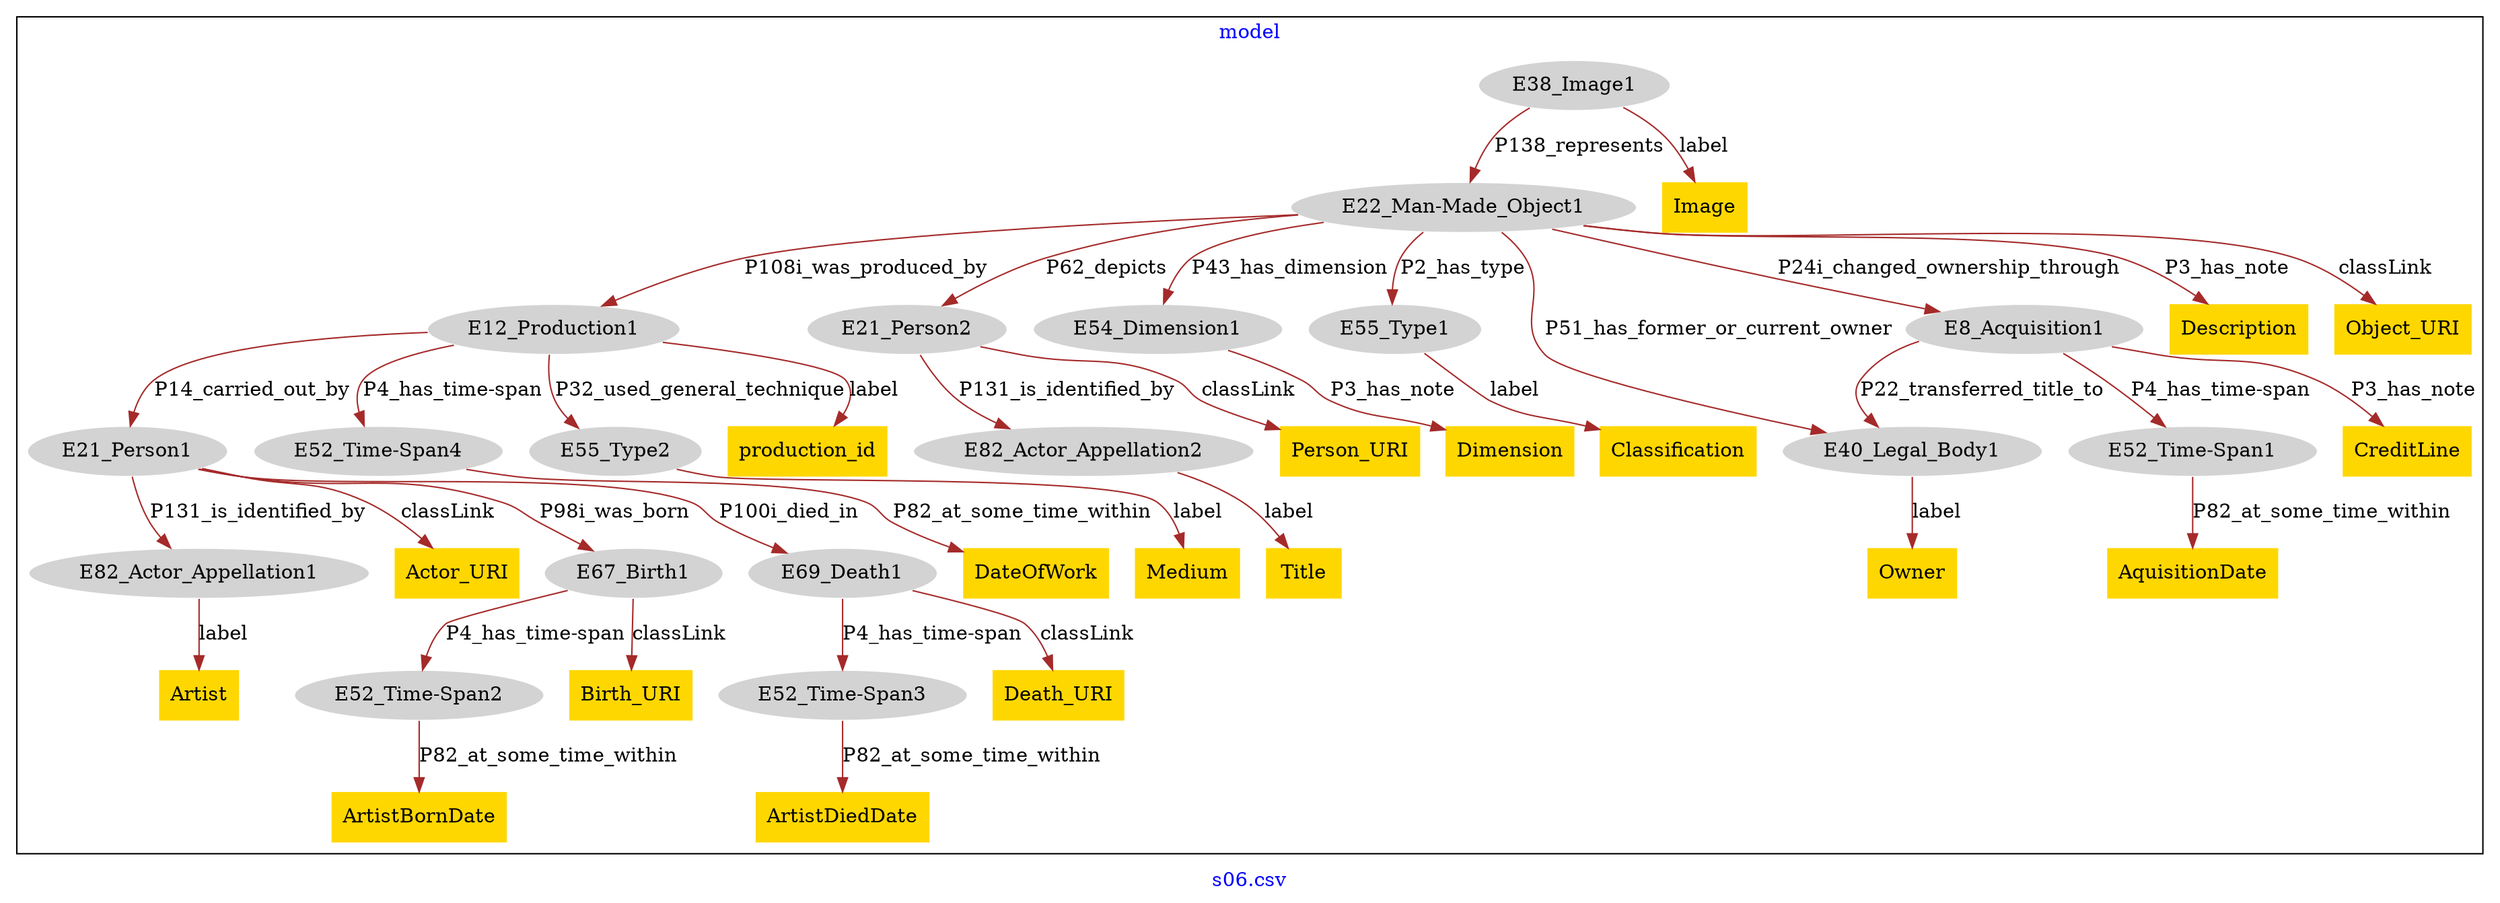 digraph n0 {
fontcolor="blue"
remincross="true"
label="s06.csv"
subgraph cluster {
label="model"
n2[style="filled",color="white",fillcolor="lightgray",label="E12_Production1"];
n3[style="filled",color="white",fillcolor="lightgray",label="E21_Person1"];
n4[style="filled",color="white",fillcolor="lightgray",label="E52_Time-Span4"];
n5[style="filled",color="white",fillcolor="lightgray",label="E55_Type2"];
n6[style="filled",color="white",fillcolor="lightgray",label="E67_Birth1"];
n7[style="filled",color="white",fillcolor="lightgray",label="E69_Death1"];
n8[style="filled",color="white",fillcolor="lightgray",label="E82_Actor_Appellation1"];
n9[style="filled",color="white",fillcolor="lightgray",label="E21_Person2"];
n10[style="filled",color="white",fillcolor="lightgray",label="E82_Actor_Appellation2"];
n11[style="filled",color="white",fillcolor="lightgray",label="E22_Man-Made_Object1"];
n12[style="filled",color="white",fillcolor="lightgray",label="E54_Dimension1"];
n13[style="filled",color="white",fillcolor="lightgray",label="E55_Type1"];
n14[style="filled",color="white",fillcolor="lightgray",label="E8_Acquisition1"];
n15[style="filled",color="white",fillcolor="lightgray",label="E38_Image1"];
n16[style="filled",color="white",fillcolor="lightgray",label="E52_Time-Span2"];
n17[style="filled",color="white",fillcolor="lightgray",label="E52_Time-Span3"];
n18[style="filled",color="white",fillcolor="lightgray",label="E40_Legal_Body1"];
n19[style="filled",color="white",fillcolor="lightgray",label="E52_Time-Span1"];
n20[shape="plaintext",style="filled",fillcolor="gold",label="ArtistBornDate"];
n21[shape="plaintext",style="filled",fillcolor="gold",label="ArtistDiedDate"];
n22[shape="plaintext",style="filled",fillcolor="gold",label="DateOfWork"];
n23[shape="plaintext",style="filled",fillcolor="gold",label="CreditLine"];
n24[shape="plaintext",style="filled",fillcolor="gold",label="production_id"];
n25[shape="plaintext",style="filled",fillcolor="gold",label="Death_URI"];
n26[shape="plaintext",style="filled",fillcolor="gold",label="Medium"];
n27[shape="plaintext",style="filled",fillcolor="gold",label="Dimension"];
n28[shape="plaintext",style="filled",fillcolor="gold",label="Artist"];
n29[shape="plaintext",style="filled",fillcolor="gold",label="Classification"];
n30[shape="plaintext",style="filled",fillcolor="gold",label="Image"];
n31[shape="plaintext",style="filled",fillcolor="gold",label="Description"];
n32[shape="plaintext",style="filled",fillcolor="gold",label="Owner"];
n33[shape="plaintext",style="filled",fillcolor="gold",label="AquisitionDate"];
n34[shape="plaintext",style="filled",fillcolor="gold",label="Object_URI"];
n35[shape="plaintext",style="filled",fillcolor="gold",label="Birth_URI"];
n36[shape="plaintext",style="filled",fillcolor="gold",label="Actor_URI"];
n37[shape="plaintext",style="filled",fillcolor="gold",label="Person_URI"];
n38[shape="plaintext",style="filled",fillcolor="gold",label="Title"];
}
n2 -> n3[color="brown",fontcolor="black",label="P14_carried_out_by"]
n2 -> n4[color="brown",fontcolor="black",label="P4_has_time-span"]
n2 -> n5[color="brown",fontcolor="black",label="P32_used_general_technique"]
n3 -> n6[color="brown",fontcolor="black",label="P98i_was_born"]
n3 -> n7[color="brown",fontcolor="black",label="P100i_died_in"]
n3 -> n8[color="brown",fontcolor="black",label="P131_is_identified_by"]
n9 -> n10[color="brown",fontcolor="black",label="P131_is_identified_by"]
n11 -> n2[color="brown",fontcolor="black",label="P108i_was_produced_by"]
n11 -> n9[color="brown",fontcolor="black",label="P62_depicts"]
n11 -> n12[color="brown",fontcolor="black",label="P43_has_dimension"]
n11 -> n13[color="brown",fontcolor="black",label="P2_has_type"]
n11 -> n14[color="brown",fontcolor="black",label="P24i_changed_ownership_through"]
n15 -> n11[color="brown",fontcolor="black",label="P138_represents"]
n6 -> n16[color="brown",fontcolor="black",label="P4_has_time-span"]
n7 -> n17[color="brown",fontcolor="black",label="P4_has_time-span"]
n14 -> n18[color="brown",fontcolor="black",label="P22_transferred_title_to"]
n14 -> n19[color="brown",fontcolor="black",label="P4_has_time-span"]
n16 -> n20[color="brown",fontcolor="black",label="P82_at_some_time_within"]
n17 -> n21[color="brown",fontcolor="black",label="P82_at_some_time_within"]
n4 -> n22[color="brown",fontcolor="black",label="P82_at_some_time_within"]
n14 -> n23[color="brown",fontcolor="black",label="P3_has_note"]
n2 -> n24[color="brown",fontcolor="black",label="label"]
n7 -> n25[color="brown",fontcolor="black",label="classLink"]
n5 -> n26[color="brown",fontcolor="black",label="label"]
n12 -> n27[color="brown",fontcolor="black",label="P3_has_note"]
n8 -> n28[color="brown",fontcolor="black",label="label"]
n13 -> n29[color="brown",fontcolor="black",label="label"]
n15 -> n30[color="brown",fontcolor="black",label="label"]
n11 -> n31[color="brown",fontcolor="black",label="P3_has_note"]
n18 -> n32[color="brown",fontcolor="black",label="label"]
n19 -> n33[color="brown",fontcolor="black",label="P82_at_some_time_within"]
n11 -> n34[color="brown",fontcolor="black",label="classLink"]
n6 -> n35[color="brown",fontcolor="black",label="classLink"]
n3 -> n36[color="brown",fontcolor="black",label="classLink"]
n9 -> n37[color="brown",fontcolor="black",label="classLink"]
n10 -> n38[color="brown",fontcolor="black",label="label"]
n11 -> n18[color="brown",fontcolor="black",label="P51_has_former_or_current_owner"]
}
